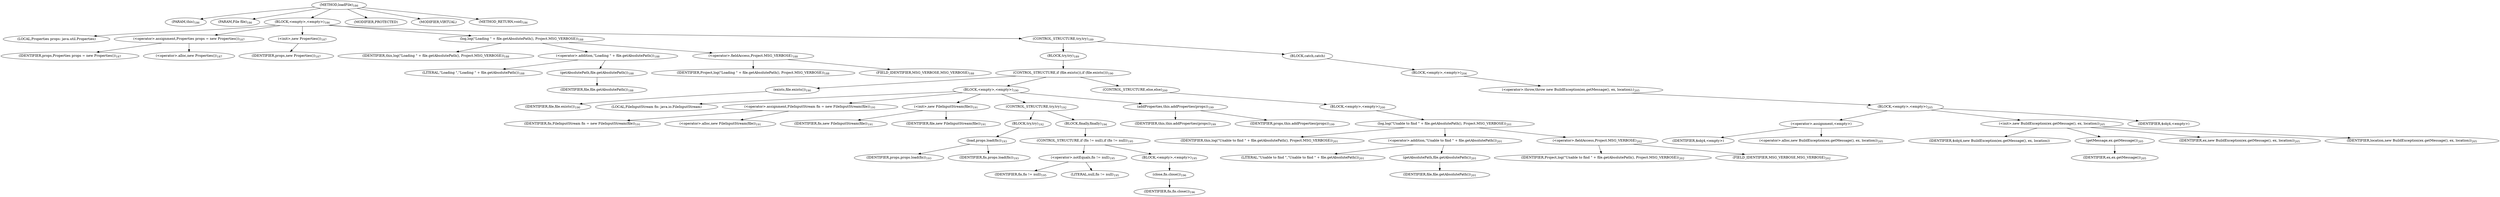digraph "loadFile" {  
"429" [label = <(METHOD,loadFile)<SUB>186</SUB>> ]
"39" [label = <(PARAM,this)<SUB>186</SUB>> ]
"430" [label = <(PARAM,File file)<SUB>186</SUB>> ]
"431" [label = <(BLOCK,&lt;empty&gt;,&lt;empty&gt;)<SUB>186</SUB>> ]
"37" [label = <(LOCAL,Properties props: java.util.Properties)> ]
"432" [label = <(&lt;operator&gt;.assignment,Properties props = new Properties())<SUB>187</SUB>> ]
"433" [label = <(IDENTIFIER,props,Properties props = new Properties())<SUB>187</SUB>> ]
"434" [label = <(&lt;operator&gt;.alloc,new Properties())<SUB>187</SUB>> ]
"435" [label = <(&lt;init&gt;,new Properties())<SUB>187</SUB>> ]
"36" [label = <(IDENTIFIER,props,new Properties())<SUB>187</SUB>> ]
"436" [label = <(log,log(&quot;Loading &quot; + file.getAbsolutePath(), Project.MSG_VERBOSE))<SUB>188</SUB>> ]
"38" [label = <(IDENTIFIER,this,log(&quot;Loading &quot; + file.getAbsolutePath(), Project.MSG_VERBOSE))<SUB>188</SUB>> ]
"437" [label = <(&lt;operator&gt;.addition,&quot;Loading &quot; + file.getAbsolutePath())<SUB>188</SUB>> ]
"438" [label = <(LITERAL,&quot;Loading &quot;,&quot;Loading &quot; + file.getAbsolutePath())<SUB>188</SUB>> ]
"439" [label = <(getAbsolutePath,file.getAbsolutePath())<SUB>188</SUB>> ]
"440" [label = <(IDENTIFIER,file,file.getAbsolutePath())<SUB>188</SUB>> ]
"441" [label = <(&lt;operator&gt;.fieldAccess,Project.MSG_VERBOSE)<SUB>188</SUB>> ]
"442" [label = <(IDENTIFIER,Project,log(&quot;Loading &quot; + file.getAbsolutePath(), Project.MSG_VERBOSE))<SUB>188</SUB>> ]
"443" [label = <(FIELD_IDENTIFIER,MSG_VERBOSE,MSG_VERBOSE)<SUB>188</SUB>> ]
"444" [label = <(CONTROL_STRUCTURE,try,try)<SUB>189</SUB>> ]
"445" [label = <(BLOCK,try,try)<SUB>189</SUB>> ]
"446" [label = <(CONTROL_STRUCTURE,if (file.exists()),if (file.exists()))<SUB>190</SUB>> ]
"447" [label = <(exists,file.exists())<SUB>190</SUB>> ]
"448" [label = <(IDENTIFIER,file,file.exists())<SUB>190</SUB>> ]
"449" [label = <(BLOCK,&lt;empty&gt;,&lt;empty&gt;)<SUB>190</SUB>> ]
"41" [label = <(LOCAL,FileInputStream fis: java.io.FileInputStream)> ]
"450" [label = <(&lt;operator&gt;.assignment,FileInputStream fis = new FileInputStream(file))<SUB>191</SUB>> ]
"451" [label = <(IDENTIFIER,fis,FileInputStream fis = new FileInputStream(file))<SUB>191</SUB>> ]
"452" [label = <(&lt;operator&gt;.alloc,new FileInputStream(file))<SUB>191</SUB>> ]
"453" [label = <(&lt;init&gt;,new FileInputStream(file))<SUB>191</SUB>> ]
"40" [label = <(IDENTIFIER,fis,new FileInputStream(file))<SUB>191</SUB>> ]
"454" [label = <(IDENTIFIER,file,new FileInputStream(file))<SUB>191</SUB>> ]
"455" [label = <(CONTROL_STRUCTURE,try,try)<SUB>192</SUB>> ]
"456" [label = <(BLOCK,try,try)<SUB>192</SUB>> ]
"457" [label = <(load,props.load(fis))<SUB>193</SUB>> ]
"458" [label = <(IDENTIFIER,props,props.load(fis))<SUB>193</SUB>> ]
"459" [label = <(IDENTIFIER,fis,props.load(fis))<SUB>193</SUB>> ]
"460" [label = <(BLOCK,finally,finally)<SUB>194</SUB>> ]
"461" [label = <(CONTROL_STRUCTURE,if (fis != null),if (fis != null))<SUB>195</SUB>> ]
"462" [label = <(&lt;operator&gt;.notEquals,fis != null)<SUB>195</SUB>> ]
"463" [label = <(IDENTIFIER,fis,fis != null)<SUB>195</SUB>> ]
"464" [label = <(LITERAL,null,fis != null)<SUB>195</SUB>> ]
"465" [label = <(BLOCK,&lt;empty&gt;,&lt;empty&gt;)<SUB>195</SUB>> ]
"466" [label = <(close,fis.close())<SUB>196</SUB>> ]
"467" [label = <(IDENTIFIER,fis,fis.close())<SUB>196</SUB>> ]
"468" [label = <(addProperties,this.addProperties(props))<SUB>199</SUB>> ]
"42" [label = <(IDENTIFIER,this,this.addProperties(props))<SUB>199</SUB>> ]
"469" [label = <(IDENTIFIER,props,this.addProperties(props))<SUB>199</SUB>> ]
"470" [label = <(CONTROL_STRUCTURE,else,else)<SUB>200</SUB>> ]
"471" [label = <(BLOCK,&lt;empty&gt;,&lt;empty&gt;)<SUB>200</SUB>> ]
"472" [label = <(log,log(&quot;Unable to find &quot; + file.getAbsolutePath(), Project.MSG_VERBOSE))<SUB>201</SUB>> ]
"43" [label = <(IDENTIFIER,this,log(&quot;Unable to find &quot; + file.getAbsolutePath(), Project.MSG_VERBOSE))<SUB>201</SUB>> ]
"473" [label = <(&lt;operator&gt;.addition,&quot;Unable to find &quot; + file.getAbsolutePath())<SUB>201</SUB>> ]
"474" [label = <(LITERAL,&quot;Unable to find &quot;,&quot;Unable to find &quot; + file.getAbsolutePath())<SUB>201</SUB>> ]
"475" [label = <(getAbsolutePath,file.getAbsolutePath())<SUB>201</SUB>> ]
"476" [label = <(IDENTIFIER,file,file.getAbsolutePath())<SUB>201</SUB>> ]
"477" [label = <(&lt;operator&gt;.fieldAccess,Project.MSG_VERBOSE)<SUB>202</SUB>> ]
"478" [label = <(IDENTIFIER,Project,log(&quot;Unable to find &quot; + file.getAbsolutePath(), Project.MSG_VERBOSE))<SUB>202</SUB>> ]
"479" [label = <(FIELD_IDENTIFIER,MSG_VERBOSE,MSG_VERBOSE)<SUB>202</SUB>> ]
"480" [label = <(BLOCK,catch,catch)> ]
"481" [label = <(BLOCK,&lt;empty&gt;,&lt;empty&gt;)<SUB>204</SUB>> ]
"482" [label = <(&lt;operator&gt;.throw,throw new BuildException(ex.getMessage(), ex, location);)<SUB>205</SUB>> ]
"483" [label = <(BLOCK,&lt;empty&gt;,&lt;empty&gt;)<SUB>205</SUB>> ]
"484" [label = <(&lt;operator&gt;.assignment,&lt;empty&gt;)> ]
"485" [label = <(IDENTIFIER,$obj4,&lt;empty&gt;)> ]
"486" [label = <(&lt;operator&gt;.alloc,new BuildException(ex.getMessage(), ex, location))<SUB>205</SUB>> ]
"487" [label = <(&lt;init&gt;,new BuildException(ex.getMessage(), ex, location))<SUB>205</SUB>> ]
"488" [label = <(IDENTIFIER,$obj4,new BuildException(ex.getMessage(), ex, location))> ]
"489" [label = <(getMessage,ex.getMessage())<SUB>205</SUB>> ]
"490" [label = <(IDENTIFIER,ex,ex.getMessage())<SUB>205</SUB>> ]
"491" [label = <(IDENTIFIER,ex,new BuildException(ex.getMessage(), ex, location))<SUB>205</SUB>> ]
"492" [label = <(IDENTIFIER,location,new BuildException(ex.getMessage(), ex, location))<SUB>205</SUB>> ]
"493" [label = <(IDENTIFIER,$obj4,&lt;empty&gt;)> ]
"494" [label = <(MODIFIER,PROTECTED)> ]
"495" [label = <(MODIFIER,VIRTUAL)> ]
"496" [label = <(METHOD_RETURN,void)<SUB>186</SUB>> ]
  "429" -> "39" 
  "429" -> "430" 
  "429" -> "431" 
  "429" -> "494" 
  "429" -> "495" 
  "429" -> "496" 
  "431" -> "37" 
  "431" -> "432" 
  "431" -> "435" 
  "431" -> "436" 
  "431" -> "444" 
  "432" -> "433" 
  "432" -> "434" 
  "435" -> "36" 
  "436" -> "38" 
  "436" -> "437" 
  "436" -> "441" 
  "437" -> "438" 
  "437" -> "439" 
  "439" -> "440" 
  "441" -> "442" 
  "441" -> "443" 
  "444" -> "445" 
  "444" -> "480" 
  "445" -> "446" 
  "446" -> "447" 
  "446" -> "449" 
  "446" -> "470" 
  "447" -> "448" 
  "449" -> "41" 
  "449" -> "450" 
  "449" -> "453" 
  "449" -> "455" 
  "449" -> "468" 
  "450" -> "451" 
  "450" -> "452" 
  "453" -> "40" 
  "453" -> "454" 
  "455" -> "456" 
  "455" -> "460" 
  "456" -> "457" 
  "457" -> "458" 
  "457" -> "459" 
  "460" -> "461" 
  "461" -> "462" 
  "461" -> "465" 
  "462" -> "463" 
  "462" -> "464" 
  "465" -> "466" 
  "466" -> "467" 
  "468" -> "42" 
  "468" -> "469" 
  "470" -> "471" 
  "471" -> "472" 
  "472" -> "43" 
  "472" -> "473" 
  "472" -> "477" 
  "473" -> "474" 
  "473" -> "475" 
  "475" -> "476" 
  "477" -> "478" 
  "477" -> "479" 
  "480" -> "481" 
  "481" -> "482" 
  "482" -> "483" 
  "483" -> "484" 
  "483" -> "487" 
  "483" -> "493" 
  "484" -> "485" 
  "484" -> "486" 
  "487" -> "488" 
  "487" -> "489" 
  "487" -> "491" 
  "487" -> "492" 
  "489" -> "490" 
}
